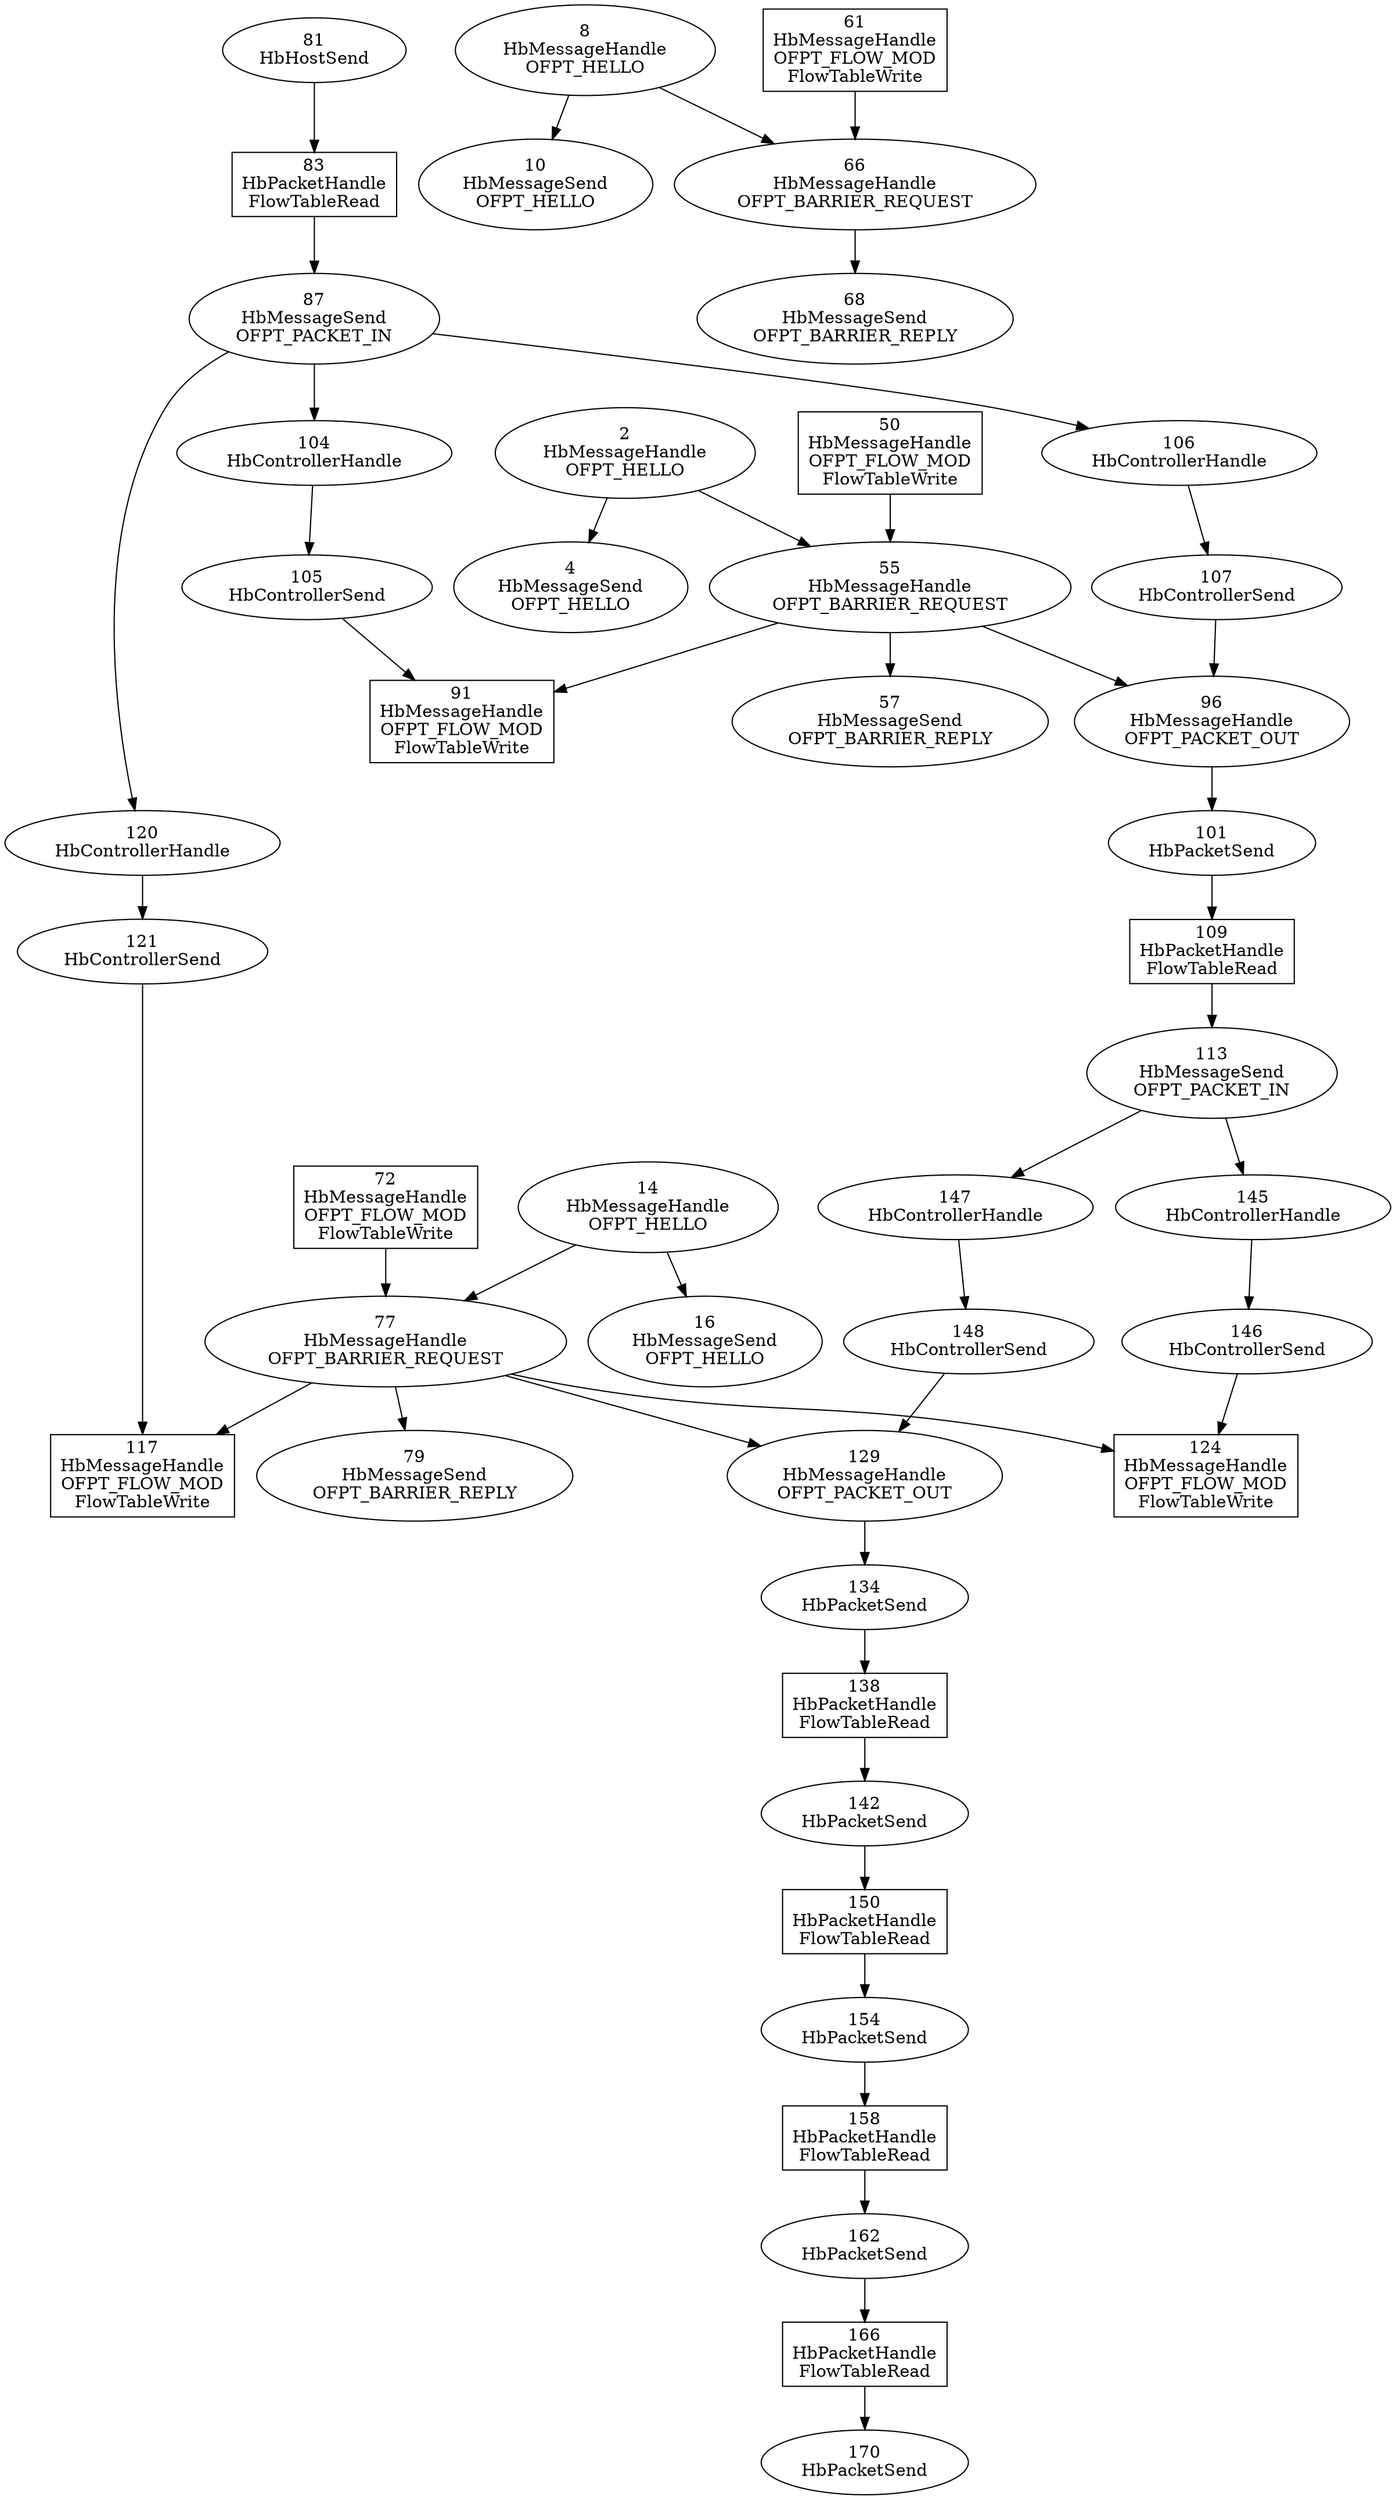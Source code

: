 digraph G {
2 [label="2\nHbMessageHandle\nOFPT_HELLO\n"] ;
4 [label="4\nHbMessageSend\nOFPT_HELLO\n"] ;
8 [label="8\nHbMessageHandle\nOFPT_HELLO\n"] ;
10 [label="10\nHbMessageSend\nOFPT_HELLO\n"] ;
14 [label="14\nHbMessageHandle\nOFPT_HELLO\n"] ;
16 [label="16\nHbMessageSend\nOFPT_HELLO\n"] ;
50 [label="50\nHbMessageHandle\nOFPT_FLOW_MOD\nFlowTableWrite"] [shape=box];
55 [label="55\nHbMessageHandle\nOFPT_BARRIER_REQUEST\n"] ;
57 [label="57\nHbMessageSend\nOFPT_BARRIER_REPLY\n"] ;
61 [label="61\nHbMessageHandle\nOFPT_FLOW_MOD\nFlowTableWrite"] [shape=box];
66 [label="66\nHbMessageHandle\nOFPT_BARRIER_REQUEST\n"] ;
68 [label="68\nHbMessageSend\nOFPT_BARRIER_REPLY\n"] ;
72 [label="72\nHbMessageHandle\nOFPT_FLOW_MOD\nFlowTableWrite"] [shape=box];
77 [label="77\nHbMessageHandle\nOFPT_BARRIER_REQUEST\n"] ;
79 [label="79\nHbMessageSend\nOFPT_BARRIER_REPLY\n"] ;
81 [label="81\nHbHostSend\n"];
83 [label="83\nHbPacketHandle\nFlowTableRead"][shape=box];
87 [label="87\nHbMessageSend\nOFPT_PACKET_IN\n"] ;
91 [label="91\nHbMessageHandle\nOFPT_FLOW_MOD\nFlowTableWrite"] [shape=box];
96 [label="96\nHbMessageHandle\nOFPT_PACKET_OUT\n"] ;
101 [label="101\nHbPacketSend\n"];
104 [label="104\nHbControllerHandle\n"];
105 [label="105\nHbControllerSend\n"];
106 [label="106\nHbControllerHandle\n"];
107 [label="107\nHbControllerSend\n"];
109 [label="109\nHbPacketHandle\nFlowTableRead"][shape=box];
113 [label="113\nHbMessageSend\nOFPT_PACKET_IN\n"] ;
117 [label="117\nHbMessageHandle\nOFPT_FLOW_MOD\nFlowTableWrite"] [shape=box];
120 [label="120\nHbControllerHandle\n"];
121 [label="121\nHbControllerSend\n"];
124 [label="124\nHbMessageHandle\nOFPT_FLOW_MOD\nFlowTableWrite"] [shape=box];
129 [label="129\nHbMessageHandle\nOFPT_PACKET_OUT\n"] ;
134 [label="134\nHbPacketSend\n"];
138 [label="138\nHbPacketHandle\nFlowTableRead"][shape=box];
142 [label="142\nHbPacketSend\n"];
145 [label="145\nHbControllerHandle\n"];
146 [label="146\nHbControllerSend\n"];
147 [label="147\nHbControllerHandle\n"];
148 [label="148\nHbControllerSend\n"];
150 [label="150\nHbPacketHandle\nFlowTableRead"][shape=box];
154 [label="154\nHbPacketSend\n"];
158 [label="158\nHbPacketHandle\nFlowTableRead"][shape=box];
162 [label="162\nHbPacketSend\n"];
166 [label="166\nHbPacketHandle\nFlowTableRead"][shape=box];
170 [label="170\nHbPacketSend\n"];
    14 -> 16;
    8 -> 10;
    138 -> 142;
    113 -> 147;
    107 -> 96;
    55 -> 96;
    96 -> 101;
    109 -> 113;
    87 -> 104;
    166 -> 170;
    142 -> 150;
    83 -> 87;
    66 -> 68;
    162 -> 166;
    106 -> 107;
    87 -> 120;
    113 -> 145;
    148 -> 129;
    77 -> 129;
    81 -> 83;
    120 -> 121;
    150 -> 154;
    129 -> 134;
    145 -> 146;
    101 -> 109;
    87 -> 106;
    14 -> 77;
    72 -> 77;
    134 -> 138;
    2 -> 4;
    2 -> 55;
    50 -> 55;
    158 -> 162;
    146 -> 124;
    77 -> 124;
    77 -> 79;
    121 -> 117;
    77 -> 117;
    105 -> 91;
    55 -> 91;
    154 -> 158;
    61 -> 66;
    8 -> 66;
    104 -> 105;
    55 -> 57;
    147 -> 148;
}
